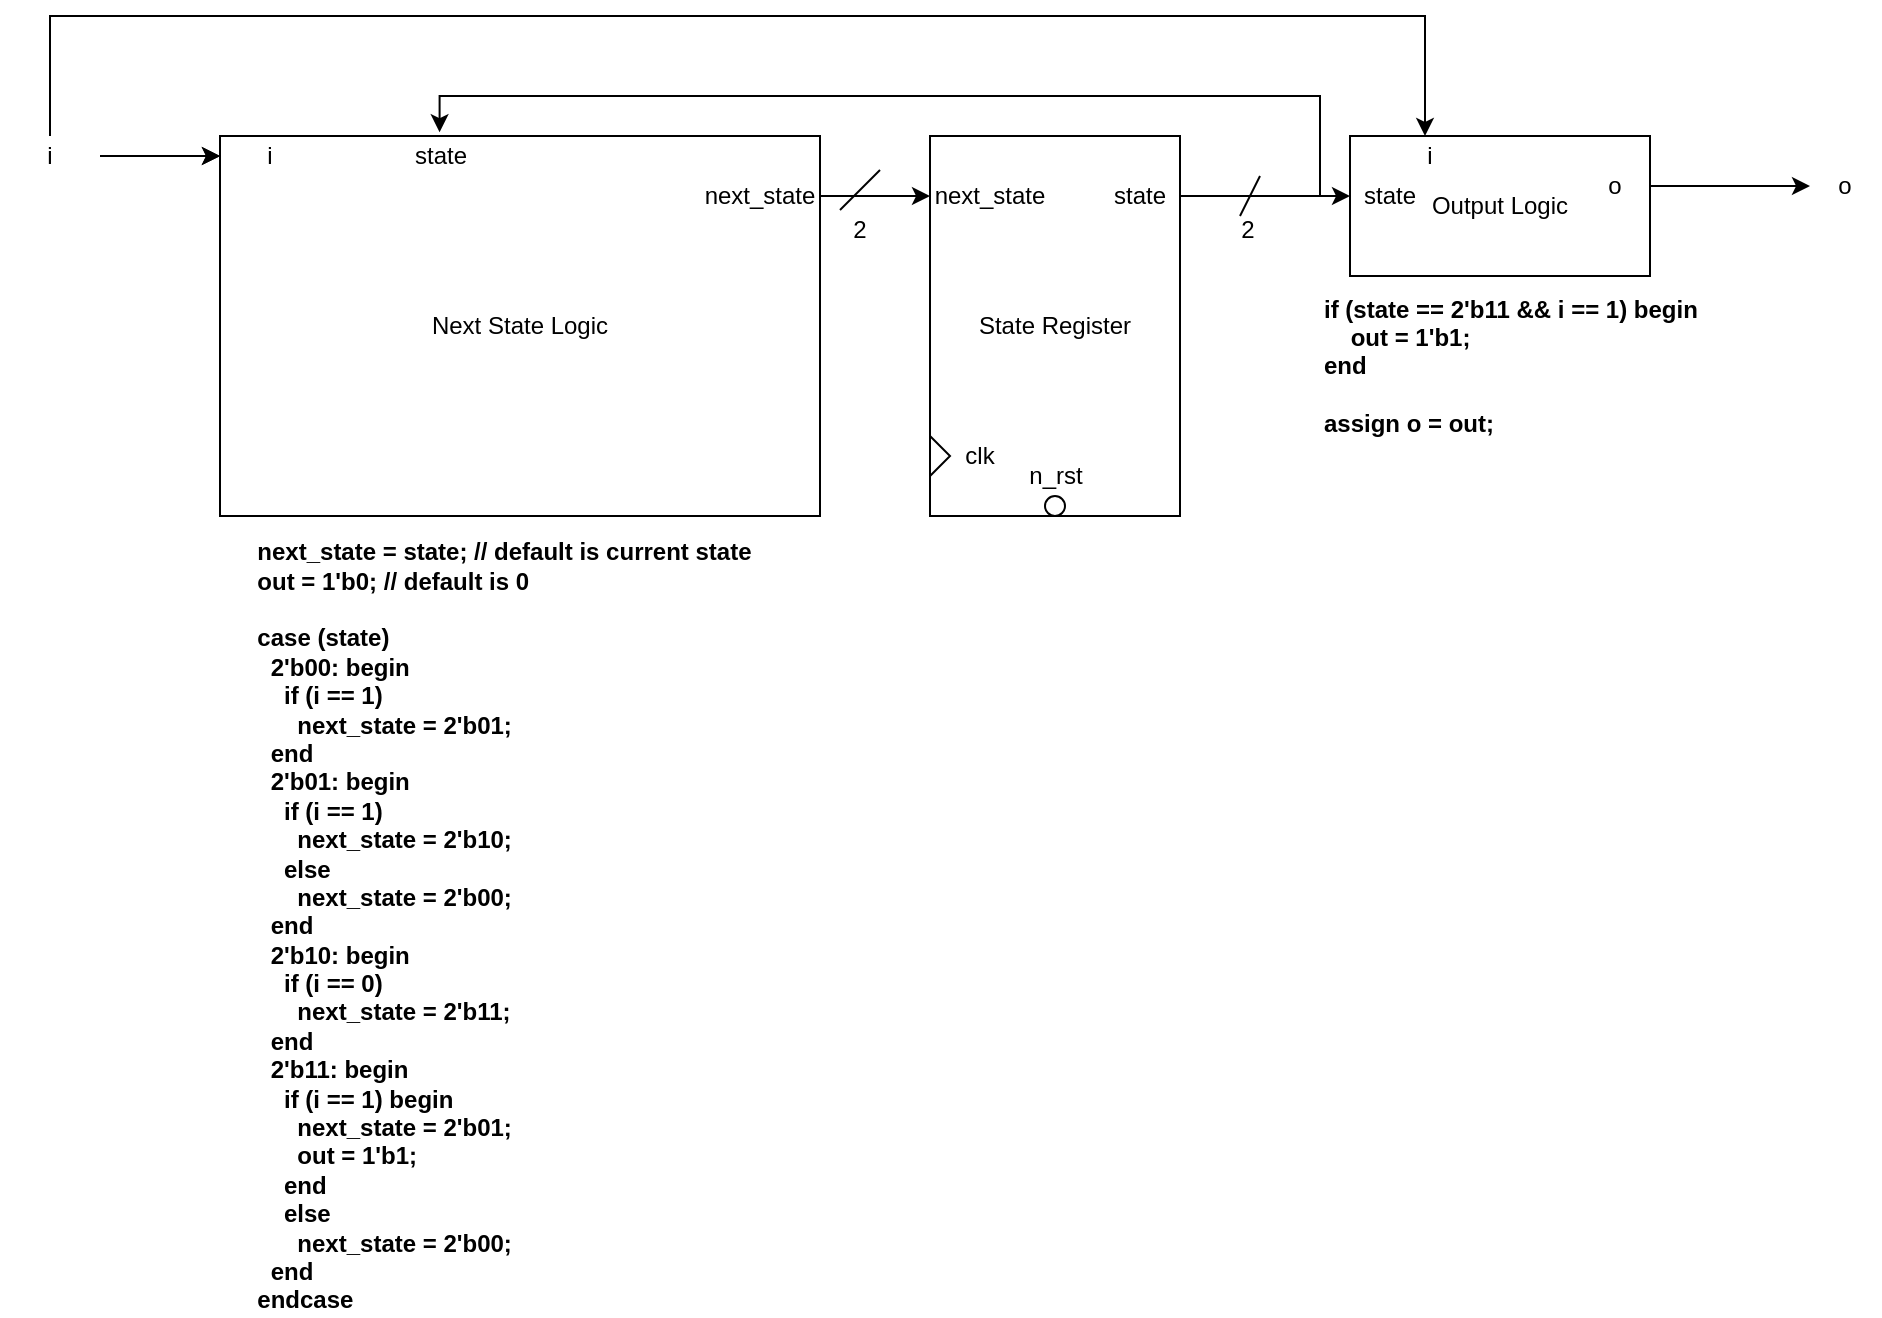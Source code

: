 <mxfile version="14.4.2" type="device"><diagram id="CVGHF5gDGzdaB_1frSdl" name="Page-1"><mxGraphModel dx="1422" dy="762" grid="1" gridSize="10" guides="1" tooltips="1" connect="1" arrows="1" fold="1" page="1" pageScale="1" pageWidth="850" pageHeight="1100" math="0" shadow="0"><root><mxCell id="0"/><mxCell id="1" parent="0"/><mxCell id="DGBTMkolTGjjYIkM0pVO-1" value="State Register" style="rounded=0;whiteSpace=wrap;html=1;" parent="1" vertex="1"><mxGeometry x="535" y="160" width="125" height="190" as="geometry"/></mxCell><mxCell id="DGBTMkolTGjjYIkM0pVO-2" value="" style="triangle;whiteSpace=wrap;html=1;" parent="1" vertex="1"><mxGeometry x="535" y="310" width="10" height="20" as="geometry"/></mxCell><mxCell id="DGBTMkolTGjjYIkM0pVO-3" value="" style="ellipse;whiteSpace=wrap;html=1;aspect=fixed;" parent="1" vertex="1"><mxGeometry x="592.5" y="340" width="10" height="10" as="geometry"/></mxCell><mxCell id="DGBTMkolTGjjYIkM0pVO-4" value="clk" style="text;html=1;strokeColor=none;fillColor=none;align=center;verticalAlign=middle;whiteSpace=wrap;rounded=0;" parent="1" vertex="1"><mxGeometry x="545" y="310" width="30" height="20" as="geometry"/></mxCell><mxCell id="DGBTMkolTGjjYIkM0pVO-5" value="n_rst" style="text;html=1;strokeColor=none;fillColor=none;align=center;verticalAlign=middle;whiteSpace=wrap;rounded=0;" parent="1" vertex="1"><mxGeometry x="582.5" y="320" width="30" height="20" as="geometry"/></mxCell><mxCell id="DGBTMkolTGjjYIkM0pVO-6" value="" style="edgeStyle=orthogonalEdgeStyle;rounded=0;orthogonalLoop=1;jettySize=auto;html=1;entryX=0.366;entryY=-0.01;entryDx=0;entryDy=0;entryPerimeter=0;" parent="1" source="DGBTMkolTGjjYIkM0pVO-7" target="DGBTMkolTGjjYIkM0pVO-8" edge="1"><mxGeometry x="-0.8" relative="1" as="geometry"><Array as="points"><mxPoint x="730" y="190"/><mxPoint x="730" y="140"/><mxPoint x="290" y="140"/></Array><mxPoint as="offset"/></mxGeometry></mxCell><mxCell id="cWpFUYuchFqIpSMLt3EC-7" style="edgeStyle=orthogonalEdgeStyle;rounded=0;orthogonalLoop=1;jettySize=auto;html=1;entryX=0;entryY=0.5;entryDx=0;entryDy=0;" edge="1" parent="1" source="DGBTMkolTGjjYIkM0pVO-7" target="cWpFUYuchFqIpSMLt3EC-6"><mxGeometry relative="1" as="geometry"/></mxCell><mxCell id="DGBTMkolTGjjYIkM0pVO-7" value="state" style="text;html=1;strokeColor=none;fillColor=none;align=center;verticalAlign=middle;whiteSpace=wrap;rounded=0;" parent="1" vertex="1"><mxGeometry x="620" y="180" width="40" height="20" as="geometry"/></mxCell><mxCell id="DGBTMkolTGjjYIkM0pVO-8" value="Next State Logic" style="rounded=0;whiteSpace=wrap;html=1;" parent="1" vertex="1"><mxGeometry x="180" y="160" width="300" height="190" as="geometry"/></mxCell><mxCell id="DGBTMkolTGjjYIkM0pVO-9" value="next_state" style="text;html=1;strokeColor=none;fillColor=none;align=center;verticalAlign=middle;whiteSpace=wrap;rounded=0;" parent="1" vertex="1"><mxGeometry x="535" y="180" width="60" height="20" as="geometry"/></mxCell><mxCell id="DGBTMkolTGjjYIkM0pVO-10" style="edgeStyle=orthogonalEdgeStyle;rounded=0;orthogonalLoop=1;jettySize=auto;html=1;entryX=0;entryY=0.5;entryDx=0;entryDy=0;" parent="1" source="DGBTMkolTGjjYIkM0pVO-11" target="DGBTMkolTGjjYIkM0pVO-9" edge="1"><mxGeometry relative="1" as="geometry"/></mxCell><mxCell id="DGBTMkolTGjjYIkM0pVO-11" value="next_state" style="text;html=1;strokeColor=none;fillColor=none;align=center;verticalAlign=middle;whiteSpace=wrap;rounded=0;" parent="1" vertex="1"><mxGeometry x="420" y="180" width="60" height="20" as="geometry"/></mxCell><mxCell id="DGBTMkolTGjjYIkM0pVO-12" value="state" style="text;html=1;strokeColor=none;fillColor=none;align=center;verticalAlign=middle;whiteSpace=wrap;rounded=0;" parent="1" vertex="1"><mxGeometry x="272.5" y="165" width="35" height="10" as="geometry"/></mxCell><mxCell id="DGBTMkolTGjjYIkM0pVO-13" value="i" style="text;html=1;strokeColor=none;fillColor=none;align=center;verticalAlign=middle;whiteSpace=wrap;rounded=0;" parent="1" vertex="1"><mxGeometry x="180" y="160" width="50" height="20" as="geometry"/></mxCell><mxCell id="DGBTMkolTGjjYIkM0pVO-14" style="edgeStyle=orthogonalEdgeStyle;rounded=0;orthogonalLoop=1;jettySize=auto;html=1;entryX=0;entryY=0.5;entryDx=0;entryDy=0;" parent="1" source="DGBTMkolTGjjYIkM0pVO-15" target="DGBTMkolTGjjYIkM0pVO-13" edge="1"><mxGeometry relative="1" as="geometry"/></mxCell><mxCell id="cWpFUYuchFqIpSMLt3EC-9" value="" style="edgeStyle=orthogonalEdgeStyle;rounded=0;orthogonalLoop=1;jettySize=auto;html=1;" edge="1" parent="1" source="DGBTMkolTGjjYIkM0pVO-15" target="DGBTMkolTGjjYIkM0pVO-13"><mxGeometry relative="1" as="geometry"/></mxCell><mxCell id="cWpFUYuchFqIpSMLt3EC-10" style="edgeStyle=orthogonalEdgeStyle;rounded=0;orthogonalLoop=1;jettySize=auto;html=1;entryX=0.25;entryY=0;entryDx=0;entryDy=0;" edge="1" parent="1" source="DGBTMkolTGjjYIkM0pVO-15" target="cWpFUYuchFqIpSMLt3EC-4"><mxGeometry relative="1" as="geometry"><Array as="points"><mxPoint x="95" y="100"/><mxPoint x="783" y="100"/></Array></mxGeometry></mxCell><mxCell id="DGBTMkolTGjjYIkM0pVO-15" value="i" style="text;html=1;strokeColor=none;fillColor=none;align=center;verticalAlign=middle;whiteSpace=wrap;rounded=0;" parent="1" vertex="1"><mxGeometry x="70" y="160" width="50" height="20" as="geometry"/></mxCell><mxCell id="DGBTMkolTGjjYIkM0pVO-16" value="" style="endArrow=none;html=1;" parent="1" edge="1"><mxGeometry width="50" height="50" relative="1" as="geometry"><mxPoint x="690" y="200" as="sourcePoint"/><mxPoint x="700" y="180" as="targetPoint"/></mxGeometry></mxCell><mxCell id="DGBTMkolTGjjYIkM0pVO-17" value="&lt;div align=&quot;left&quot;&gt;&lt;div align=&quot;left&quot;&gt;&lt;div align=&quot;left&quot;&gt;&amp;nbsp; next_state = state; // default is current state&lt;/div&gt;&lt;div align=&quot;left&quot;&gt;&amp;nbsp; out = 1'b0; // default is 0&lt;/div&gt;&lt;div align=&quot;left&quot;&gt;&amp;nbsp;&amp;nbsp;&lt;/div&gt;&lt;div align=&quot;left&quot;&gt;&amp;nbsp; case (state)&lt;/div&gt;&lt;div align=&quot;left&quot;&gt;&amp;nbsp; &amp;nbsp; 2'b00: begin&lt;/div&gt;&lt;div align=&quot;left&quot;&gt;&amp;nbsp; &amp;nbsp; &amp;nbsp; if (i == 1)&lt;/div&gt;&lt;div align=&quot;left&quot;&gt;&amp;nbsp; &amp;nbsp; &amp;nbsp; &amp;nbsp; next_state = 2'b01;&lt;/div&gt;&lt;div align=&quot;left&quot;&gt;&amp;nbsp; &amp;nbsp; end&lt;/div&gt;&lt;div align=&quot;left&quot;&gt;&amp;nbsp; &amp;nbsp; 2'b01: begin&lt;/div&gt;&lt;div align=&quot;left&quot;&gt;&amp;nbsp; &amp;nbsp; &amp;nbsp; if (i == 1)&lt;/div&gt;&lt;div align=&quot;left&quot;&gt;&amp;nbsp; &amp;nbsp; &amp;nbsp; &amp;nbsp; next_state = 2'b10;&lt;/div&gt;&lt;div align=&quot;left&quot;&gt;&amp;nbsp; &amp;nbsp; &amp;nbsp; else&lt;/div&gt;&lt;div align=&quot;left&quot;&gt;&amp;nbsp; &amp;nbsp; &amp;nbsp; &amp;nbsp; next_state = 2'b00;&lt;/div&gt;&lt;div align=&quot;left&quot;&gt;&amp;nbsp; &amp;nbsp; end&lt;/div&gt;&lt;div align=&quot;left&quot;&gt;&amp;nbsp; &amp;nbsp; 2'b10: begin&lt;/div&gt;&lt;div align=&quot;left&quot;&gt;&amp;nbsp; &amp;nbsp; &amp;nbsp; if (i == 0)&lt;/div&gt;&lt;div align=&quot;left&quot;&gt;&amp;nbsp; &amp;nbsp; &amp;nbsp; &amp;nbsp; next_state = 2'b11;&lt;/div&gt;&lt;div align=&quot;left&quot;&gt;&amp;nbsp; &amp;nbsp; end&lt;/div&gt;&lt;div align=&quot;left&quot;&gt;&amp;nbsp; &amp;nbsp; 2'b11: begin&lt;/div&gt;&lt;div align=&quot;left&quot;&gt;&amp;nbsp; &amp;nbsp; &amp;nbsp; if (i == 1) begin&lt;/div&gt;&lt;div align=&quot;left&quot;&gt;&amp;nbsp; &amp;nbsp; &amp;nbsp; &amp;nbsp; next_state = 2'b01;&lt;/div&gt;&lt;div align=&quot;left&quot;&gt;&amp;nbsp; &amp;nbsp; &amp;nbsp; &amp;nbsp; out = 1'b1;&lt;/div&gt;&lt;div align=&quot;left&quot;&gt;&amp;nbsp; &amp;nbsp; &amp;nbsp; end&lt;/div&gt;&lt;div align=&quot;left&quot;&gt;&amp;nbsp; &amp;nbsp; &amp;nbsp; else&lt;/div&gt;&lt;div align=&quot;left&quot;&gt;&amp;nbsp; &amp;nbsp; &amp;nbsp; &amp;nbsp; next_state = 2'b00;&lt;/div&gt;&lt;div align=&quot;left&quot;&gt;&amp;nbsp; &amp;nbsp; end&lt;/div&gt;&lt;div align=&quot;left&quot;&gt;&amp;nbsp; endcase&lt;/div&gt;&lt;/div&gt;&lt;/div&gt;" style="text;html=1;strokeColor=none;fillColor=none;align=left;verticalAlign=middle;whiteSpace=wrap;rounded=0;fontStyle=1" parent="1" vertex="1"><mxGeometry x="190" y="360" width="280" height="390" as="geometry"/></mxCell><mxCell id="DGBTMkolTGjjYIkM0pVO-18" value="2" style="text;html=1;strokeColor=none;fillColor=none;align=center;verticalAlign=middle;whiteSpace=wrap;rounded=0;" parent="1" vertex="1"><mxGeometry x="689" y="202" width="10" height="10" as="geometry"/></mxCell><mxCell id="DGBTMkolTGjjYIkM0pVO-22" value="" style="endArrow=none;html=1;" parent="1" edge="1"><mxGeometry width="50" height="50" relative="1" as="geometry"><mxPoint x="490" y="197" as="sourcePoint"/><mxPoint x="510" y="177" as="targetPoint"/></mxGeometry></mxCell><mxCell id="DGBTMkolTGjjYIkM0pVO-23" value="2" style="text;html=1;strokeColor=none;fillColor=none;align=center;verticalAlign=middle;whiteSpace=wrap;rounded=0;" parent="1" vertex="1"><mxGeometry x="490.0" y="197" width="20" height="20" as="geometry"/></mxCell><mxCell id="cWpFUYuchFqIpSMLt3EC-1" value="" style="edgeStyle=orthogonalEdgeStyle;rounded=0;orthogonalLoop=1;jettySize=auto;html=1;" edge="1" parent="1" source="cWpFUYuchFqIpSMLt3EC-2" target="cWpFUYuchFqIpSMLt3EC-5"><mxGeometry relative="1" as="geometry"/></mxCell><mxCell id="cWpFUYuchFqIpSMLt3EC-2" value="o" style="text;html=1;strokeColor=none;fillColor=none;align=center;verticalAlign=middle;whiteSpace=wrap;rounded=0;" vertex="1" parent="1"><mxGeometry x="855" y="175" width="40" height="20" as="geometry"/></mxCell><mxCell id="cWpFUYuchFqIpSMLt3EC-3" value="&lt;div align=&quot;left&quot;&gt;&lt;div align=&quot;left&quot;&gt;&lt;div align=&quot;left&quot;&gt;if (state == 2'b11 &amp;amp;&amp;amp; i == 1) begin&lt;/div&gt;&lt;div align=&quot;left&quot;&gt;&amp;nbsp; &amp;nbsp; out = 1'b1;&lt;/div&gt;&lt;div align=&quot;left&quot;&gt;end&lt;/div&gt;&lt;div align=&quot;left&quot;&gt;&lt;br&gt;&lt;/div&gt;&lt;div align=&quot;left&quot;&gt;assign o = out;&lt;br&gt;&lt;/div&gt;&lt;/div&gt;&lt;/div&gt;" style="text;html=1;strokeColor=none;fillColor=none;align=left;verticalAlign=middle;whiteSpace=wrap;rounded=0;fontStyle=1" vertex="1" parent="1"><mxGeometry x="730" y="230" width="190" height="90" as="geometry"/></mxCell><mxCell id="cWpFUYuchFqIpSMLt3EC-4" value="Output Logic" style="rounded=0;whiteSpace=wrap;html=1;" vertex="1" parent="1"><mxGeometry x="745" y="160" width="150" height="70" as="geometry"/></mxCell><mxCell id="cWpFUYuchFqIpSMLt3EC-5" value="o" style="text;html=1;strokeColor=none;fillColor=none;align=center;verticalAlign=middle;whiteSpace=wrap;rounded=0;" vertex="1" parent="1"><mxGeometry x="975" y="175" width="35" height="20" as="geometry"/></mxCell><mxCell id="cWpFUYuchFqIpSMLt3EC-6" value="state" style="text;html=1;strokeColor=none;fillColor=none;align=center;verticalAlign=middle;whiteSpace=wrap;rounded=0;" vertex="1" parent="1"><mxGeometry x="745" y="180" width="40" height="20" as="geometry"/></mxCell><mxCell id="cWpFUYuchFqIpSMLt3EC-8" value="o" style="text;html=1;strokeColor=none;fillColor=none;align=center;verticalAlign=middle;whiteSpace=wrap;rounded=0;" vertex="1" parent="1"><mxGeometry x="860" y="175" width="35" height="20" as="geometry"/></mxCell><mxCell id="cWpFUYuchFqIpSMLt3EC-11" value="i" style="text;html=1;strokeColor=none;fillColor=none;align=center;verticalAlign=middle;whiteSpace=wrap;rounded=0;" vertex="1" parent="1"><mxGeometry x="760" y="160" width="50" height="20" as="geometry"/></mxCell></root></mxGraphModel></diagram></mxfile>